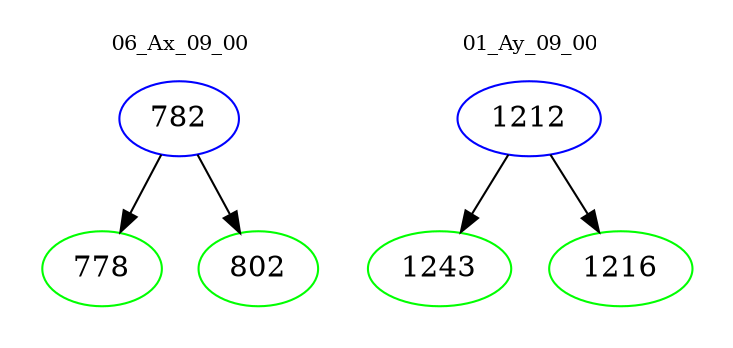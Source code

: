 digraph{
subgraph cluster_0 {
color = white
label = "06_Ax_09_00";
fontsize=10;
T0_782 [label="782", color="blue"]
T0_782 -> T0_778 [color="black"]
T0_778 [label="778", color="green"]
T0_782 -> T0_802 [color="black"]
T0_802 [label="802", color="green"]
}
subgraph cluster_1 {
color = white
label = "01_Ay_09_00";
fontsize=10;
T1_1212 [label="1212", color="blue"]
T1_1212 -> T1_1243 [color="black"]
T1_1243 [label="1243", color="green"]
T1_1212 -> T1_1216 [color="black"]
T1_1216 [label="1216", color="green"]
}
}
